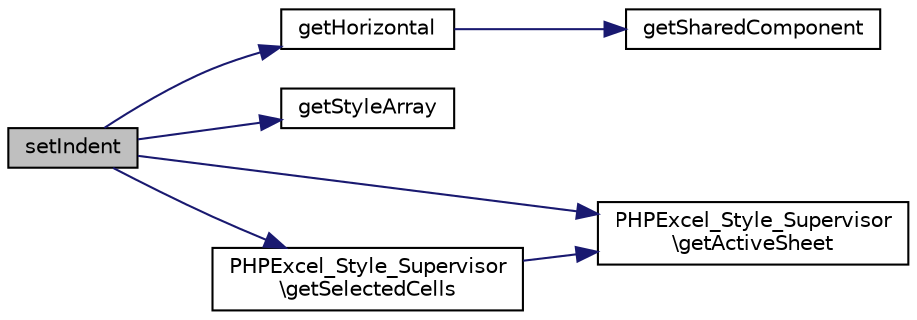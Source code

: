 digraph "setIndent"
{
  edge [fontname="Helvetica",fontsize="10",labelfontname="Helvetica",labelfontsize="10"];
  node [fontname="Helvetica",fontsize="10",shape=record];
  rankdir="LR";
  Node102 [label="setIndent",height=0.2,width=0.4,color="black", fillcolor="grey75", style="filled", fontcolor="black"];
  Node102 -> Node103 [color="midnightblue",fontsize="10",style="solid",fontname="Helvetica"];
  Node103 [label="getHorizontal",height=0.2,width=0.4,color="black", fillcolor="white", style="filled",URL="$class_p_h_p_excel___style___alignment.html#a4f6993457027c2e85be7d4aa9c3c1c7c"];
  Node103 -> Node104 [color="midnightblue",fontsize="10",style="solid",fontname="Helvetica"];
  Node104 [label="getSharedComponent",height=0.2,width=0.4,color="black", fillcolor="white", style="filled",URL="$class_p_h_p_excel___style___alignment.html#a49e6e514d1dce7982e6864942bcb1f5d"];
  Node102 -> Node105 [color="midnightblue",fontsize="10",style="solid",fontname="Helvetica"];
  Node105 [label="getStyleArray",height=0.2,width=0.4,color="black", fillcolor="white", style="filled",URL="$class_p_h_p_excel___style___alignment.html#af6c54f6a9dcec97e4b2e1bf4fb4d9092"];
  Node102 -> Node106 [color="midnightblue",fontsize="10",style="solid",fontname="Helvetica"];
  Node106 [label="PHPExcel_Style_Supervisor\l\\getActiveSheet",height=0.2,width=0.4,color="black", fillcolor="white", style="filled",URL="$class_p_h_p_excel___style___supervisor.html#aec8f52691db1a69bb76b089bdae0c8e6"];
  Node102 -> Node107 [color="midnightblue",fontsize="10",style="solid",fontname="Helvetica"];
  Node107 [label="PHPExcel_Style_Supervisor\l\\getSelectedCells",height=0.2,width=0.4,color="black", fillcolor="white", style="filled",URL="$class_p_h_p_excel___style___supervisor.html#ab17aa77ef10e750a08120fbf6f965eb2"];
  Node107 -> Node106 [color="midnightblue",fontsize="10",style="solid",fontname="Helvetica"];
}
